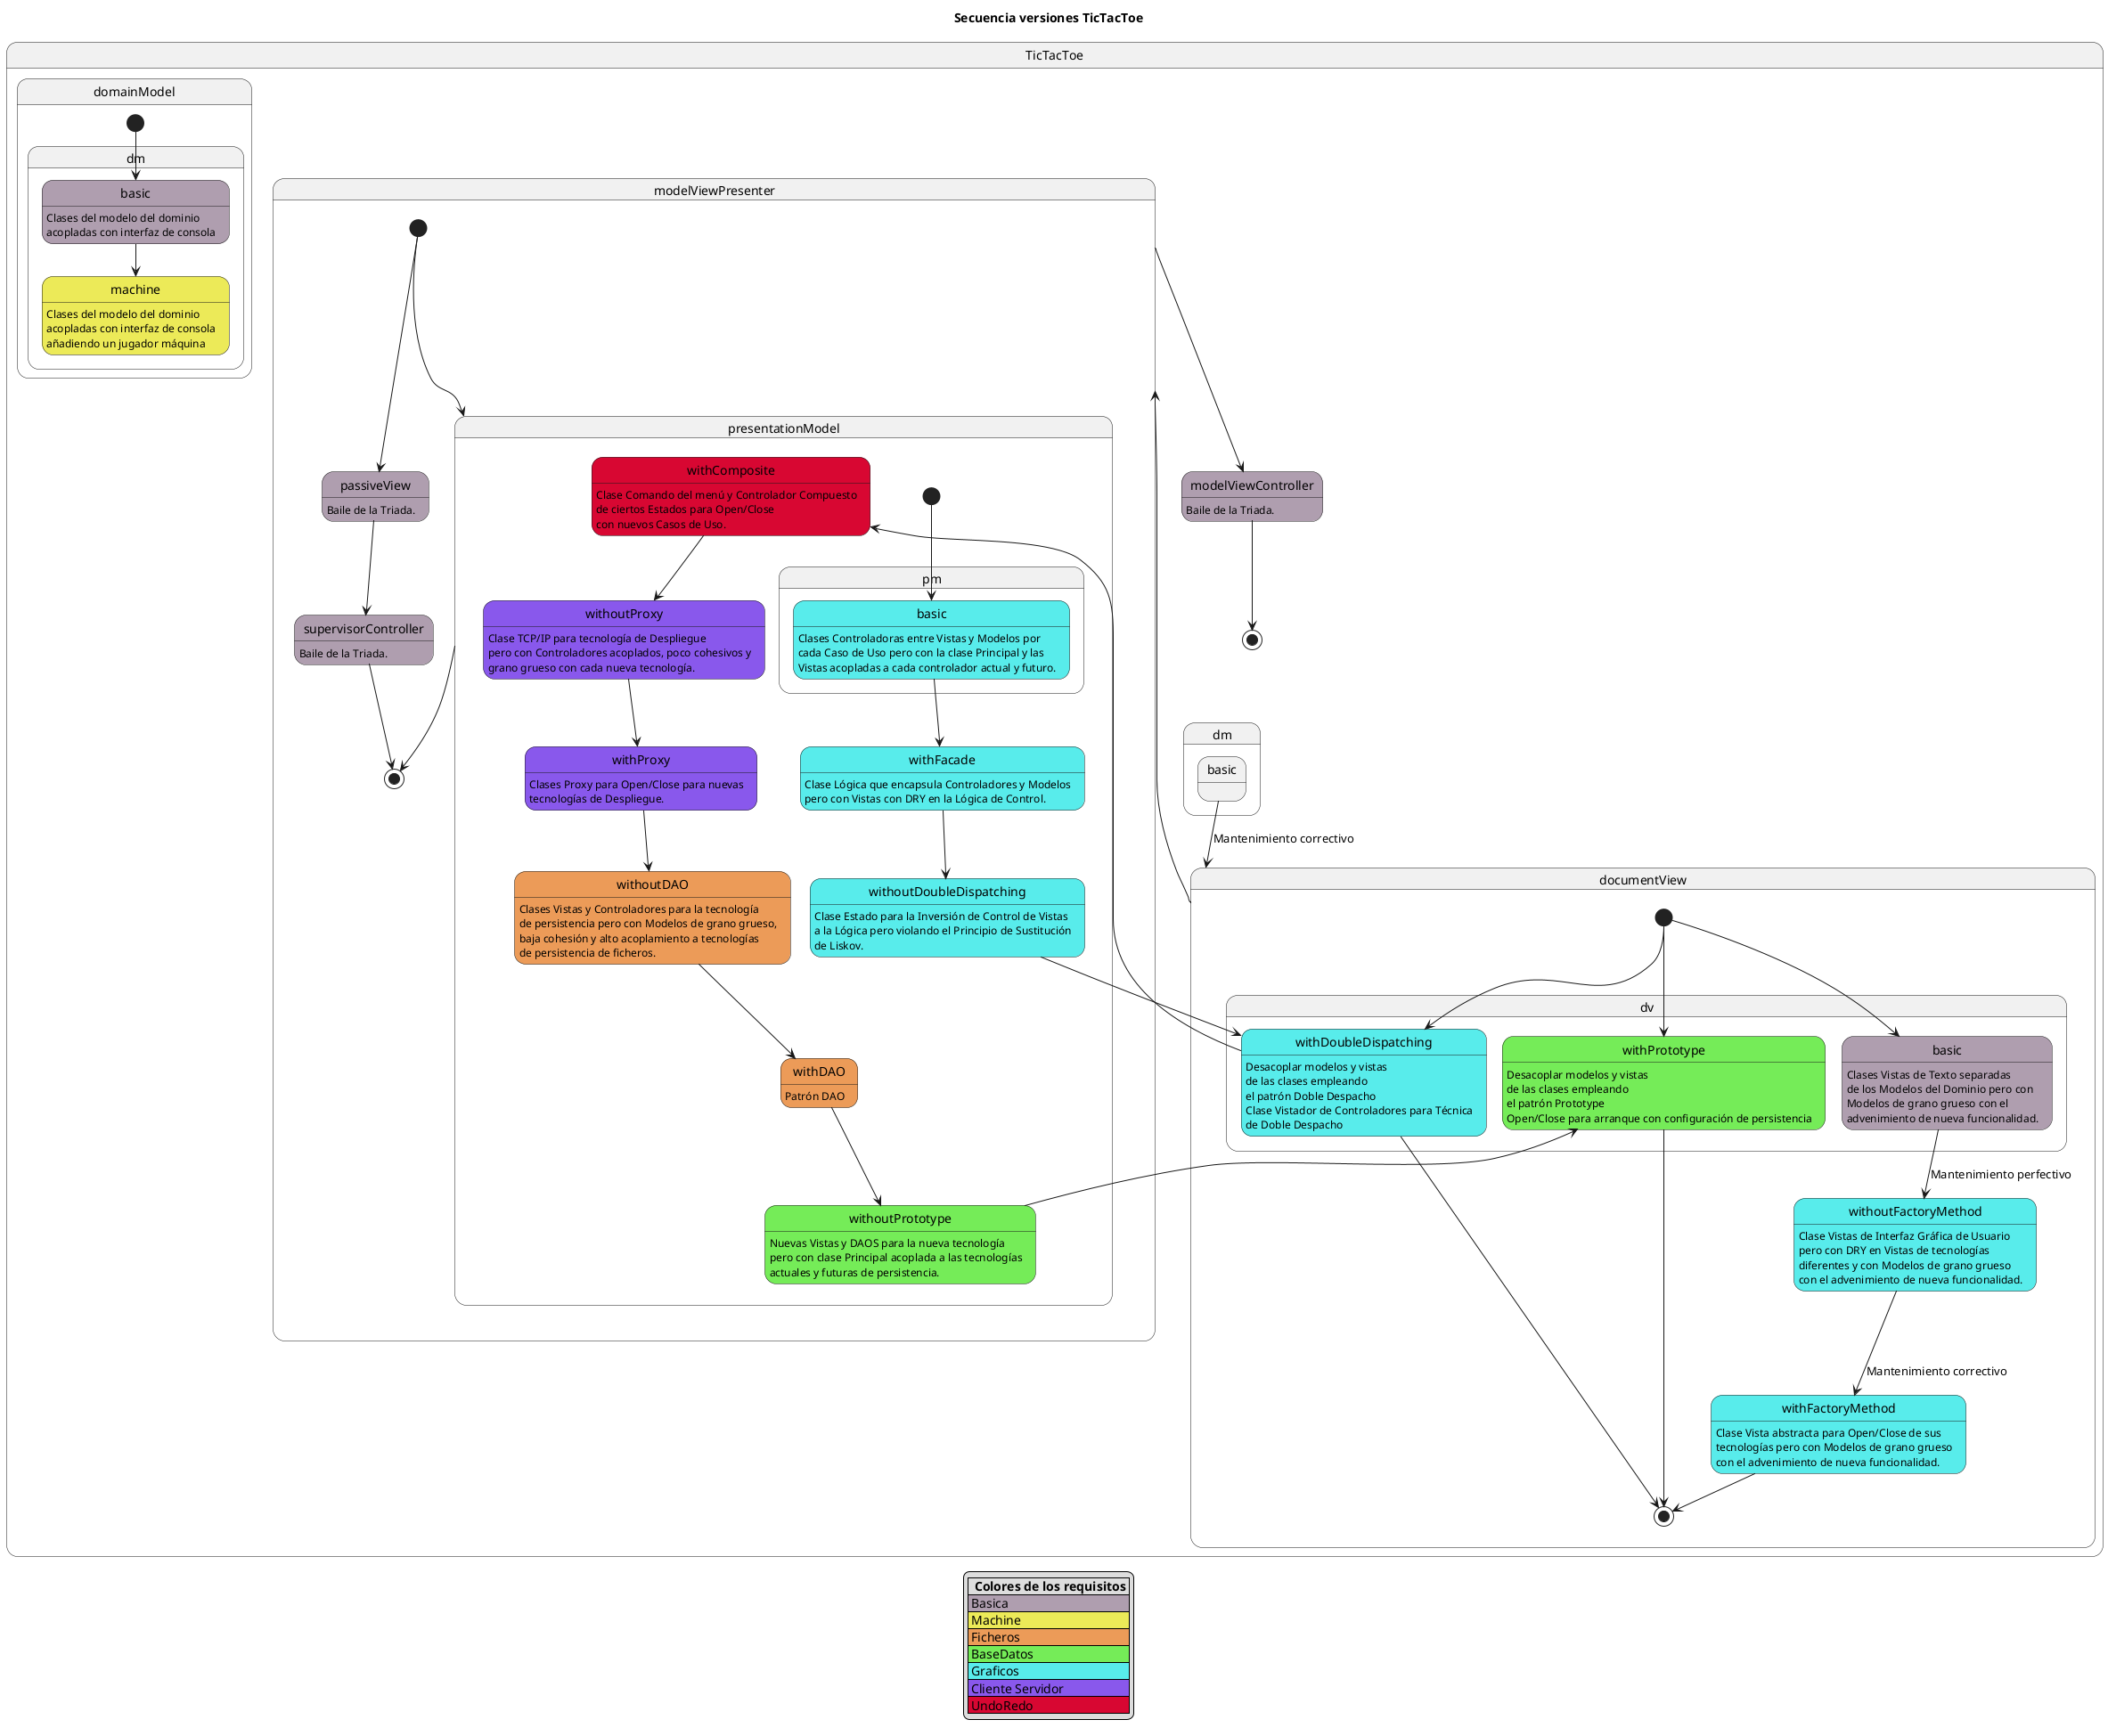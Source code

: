 @startuml TicTacToe

title Secuencia versiones TicTacToe

state TicTacToe {

state domainModel {
[*] --> dm.basic
dm.basic --> dm.machine
    state dm.basic #AF9EAF: Clases del modelo del dominio\nacopladas con interfaz de consola 

    state dm.machine #ECEA58: Clases del modelo del dominio\nacopladas con interfaz de consola\nañadiendo un jugador máquina
}
 

state documentView {
[*] --> dv.withPrototype 
[*] --> dv.withDoubleDispatching 
    state dv.withPrototype #ECEA58: Desacoplar modelos y vistas\nde las clases empleando\nel patrón Prototype

    state dv.withDoubleDispatching #ECEA58: Desacoplar modelos y vistas\nde las clases empleando\nel patrón Doble Despacho


    [*] --> dv.basic 
    state dv.basic #AF9EAF: Clases Vistas de Texto separadas\nde los Modelos del Dominio pero con\nModelos de grano grueso con el\nadvenimiento de nueva funcionalidad.

    state withoutFactoryMethod #58ECEB:Clase Vistas de Interfaz Gráfica de Usuario\npero con DRY en Vistas de tecnologías\ndiferentes y con Modelos de grano grueso\ncon el advenimiento de nueva funcionalidad.

    state withFactoryMethod #58ECEB: Clase Vista abstracta para Open/Close de sus\ntecnologías pero con Modelos de grano grueso\ncon el advenimiento de nueva funcionalidad.


    dv.basic --> withoutFactoryMethod:Mantenimiento perfectivo
    withoutFactoryMethod --> withFactoryMethod:Mantenimiento correctivo
    withFactoryMethod-->[*]
    
    dv.withPrototype -->[*]
    dv.withDoubleDispatching-->[*]
}

dm.basic --> documentView:Mantenimiento correctivo
documentView --> modelViewPresenter


state modelViewPresenter {
    [*] --> presentationModel
    [*] --> passiveView
    presentationModel-->[*]


    state presentationModel {
    [*] --> pm.basic

    state pm.basic #58ECEB:Clases Controladoras entre Vistas y Modelos por\ncada Caso de Uso pero con la clase Principal y las\nVistas acopladas a cada controlador actual y futuro.

    state withFacade #58ECEB:Clase Lógica que encapsula Controladores y Modelos\npero con Vistas con DRY en la Lógica de Control.

    state withoutDoubleDispatching #58ECEB:Clase Estado para la Inversión de Control de Vistas\na la Lógica pero violando el Principio de Sustitución\nde Liskov.

    state withDoubleDispatching #58ECEB:Clase Vistador de Controladores para Técnica\nde Doble Despacho

    state withComposite #D80732:Clase Comando del menú y Controlador Compuesto\nde ciertos Estados para Open/Close\ncon nuevos Casos de Uso.

    state withoutProxy #8958EC:Clase TCP/IP para tecnología de Despliegue\npero con Controladores acoplados, poco cohesivos y\ngrano grueso con cada nueva tecnología.

    state withProxy #8958EC:Clases Proxy para Open/Close para nuevas\ntecnologías de Despliegue.

    state withoutDAO #EC9B58:Clases Vistas y Controladores para la tecnología\nde persistencia pero con Modelos de grano grueso,\nbaja cohesión y alto acoplamiento a tecnologías\nde persistencia de ficheros.

    state withDAO #EC9B58: Patrón DAO

    state withoutPrototype #75EC58:Nuevas Vistas y DAOS para la nueva tecnología\npero con clase Principal acoplada a las tecnologías\nactuales y futuras de persistencia.

    state withPrototype #75EC58:Open/Close para arranque con configuración de persistencia


    pm.basic --> withFacade
    withFacade --> withoutDoubleDispatching
    withoutDoubleDispatching --> withDoubleDispatching
    withDoubleDispatching --> withComposite
    withComposite --> withoutProxy
    withoutProxy --> withProxy
    withProxy --> withoutDAO
    withoutDAO --> withDAO
    withDAO --> withoutPrototype
    withoutPrototype --> withPrototype
}

state passiveView #AF9EAF: Baile de la Triada.

state supervisorController #AF9EAF: Baile de la Triada.

passiveView-->supervisorController
supervisorController-->[*]
}
modelViewPresenter --> modelViewController

state modelViewController #AF9EAF: Baile de la Triada.


modelViewController-->[*]

}
legend
|=  Colores de los requisitos |
|<#AF9EAF> Basica |
|<#ECEA58> Machine |
|<#EC9B58> Ficheros |
|<#75EC58> BaseDatos |
|<#58ECEB> Graficos |
|<#8958EC> Cliente Servidor|
|<#D80732> UndoRedo |
endlegend

@enduml
